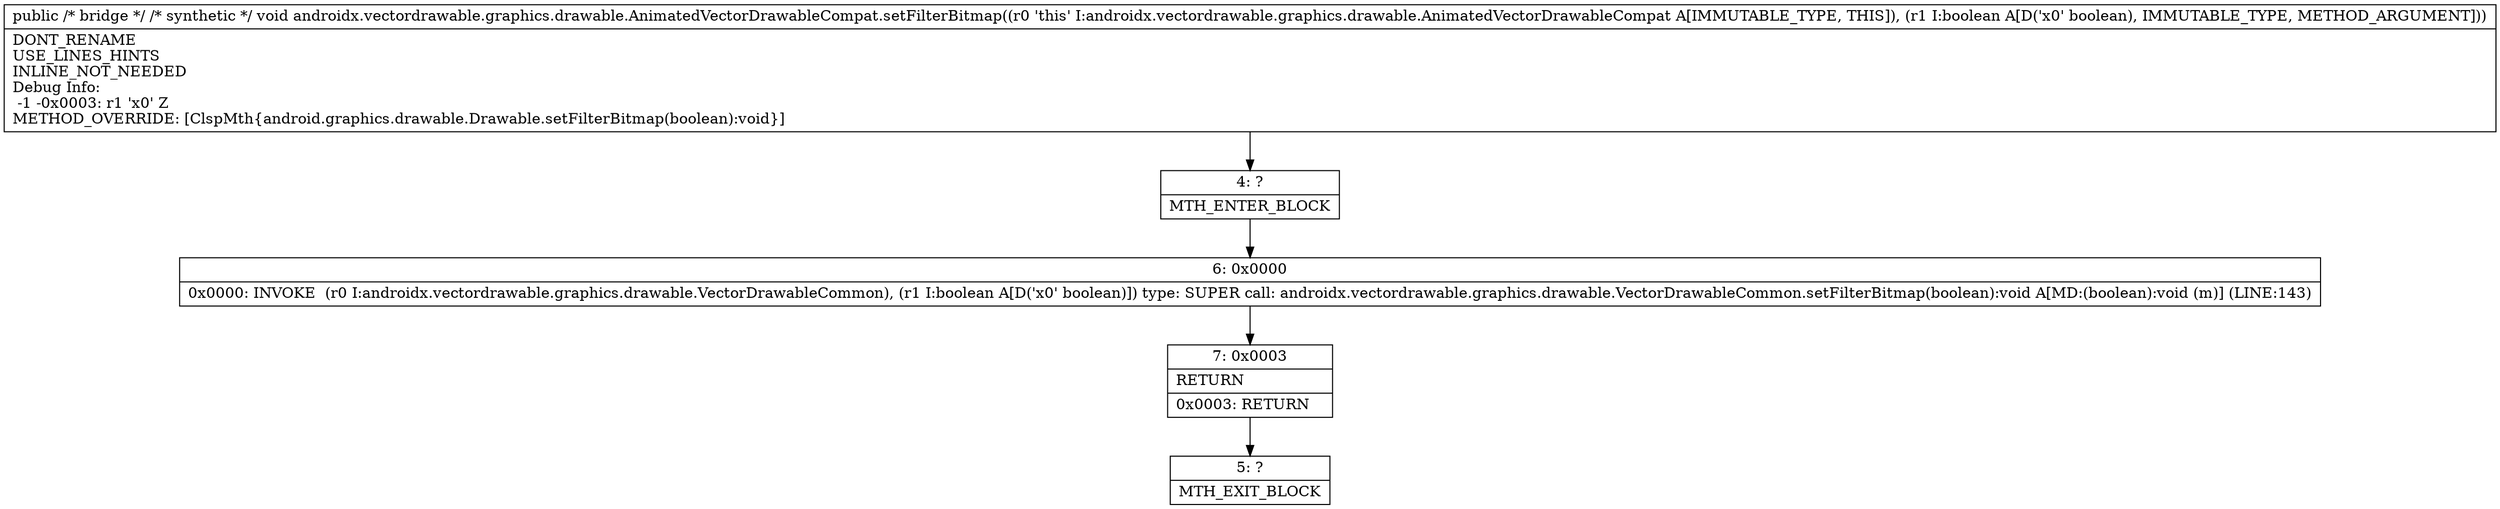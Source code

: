 digraph "CFG forandroidx.vectordrawable.graphics.drawable.AnimatedVectorDrawableCompat.setFilterBitmap(Z)V" {
Node_4 [shape=record,label="{4\:\ ?|MTH_ENTER_BLOCK\l}"];
Node_6 [shape=record,label="{6\:\ 0x0000|0x0000: INVOKE  (r0 I:androidx.vectordrawable.graphics.drawable.VectorDrawableCommon), (r1 I:boolean A[D('x0' boolean)]) type: SUPER call: androidx.vectordrawable.graphics.drawable.VectorDrawableCommon.setFilterBitmap(boolean):void A[MD:(boolean):void (m)] (LINE:143)\l}"];
Node_7 [shape=record,label="{7\:\ 0x0003|RETURN\l|0x0003: RETURN   \l}"];
Node_5 [shape=record,label="{5\:\ ?|MTH_EXIT_BLOCK\l}"];
MethodNode[shape=record,label="{public \/* bridge *\/ \/* synthetic *\/ void androidx.vectordrawable.graphics.drawable.AnimatedVectorDrawableCompat.setFilterBitmap((r0 'this' I:androidx.vectordrawable.graphics.drawable.AnimatedVectorDrawableCompat A[IMMUTABLE_TYPE, THIS]), (r1 I:boolean A[D('x0' boolean), IMMUTABLE_TYPE, METHOD_ARGUMENT]))  | DONT_RENAME\lUSE_LINES_HINTS\lINLINE_NOT_NEEDED\lDebug Info:\l  \-1 \-0x0003: r1 'x0' Z\lMETHOD_OVERRIDE: [ClspMth\{android.graphics.drawable.Drawable.setFilterBitmap(boolean):void\}]\l}"];
MethodNode -> Node_4;Node_4 -> Node_6;
Node_6 -> Node_7;
Node_7 -> Node_5;
}


